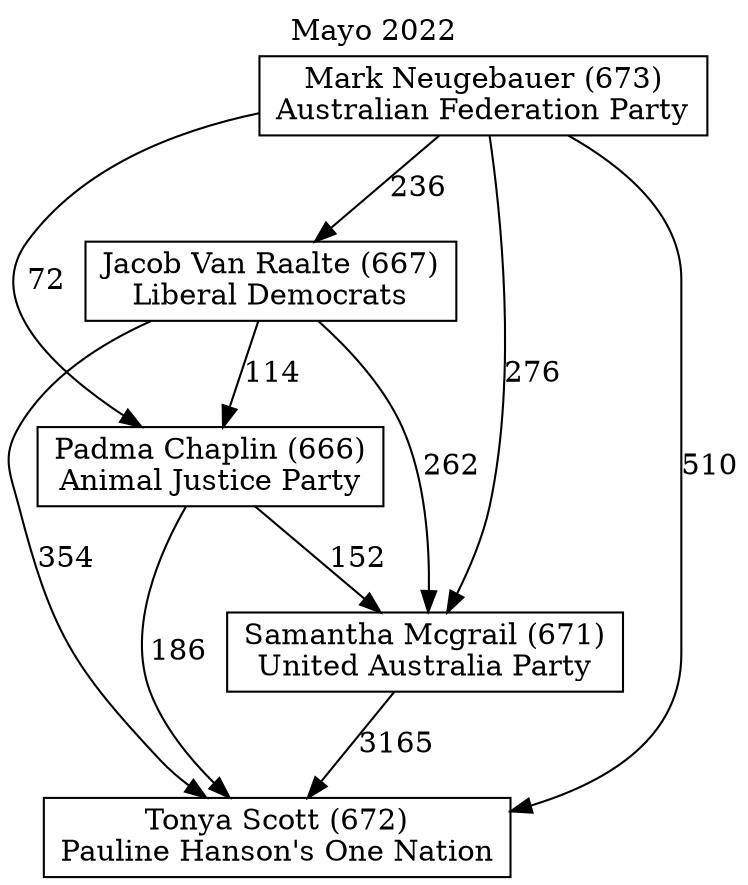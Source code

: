 // House preference flow
digraph "Tonya Scott (672)_Mayo_2022" {
	graph [label="Mayo 2022" labelloc=t mclimit=10]
	node [shape=box]
	"Samantha Mcgrail (671)" [label="Samantha Mcgrail (671)
United Australia Party"]
	"Mark Neugebauer (673)" [label="Mark Neugebauer (673)
Australian Federation Party"]
	"Tonya Scott (672)" [label="Tonya Scott (672)
Pauline Hanson's One Nation"]
	"Jacob Van Raalte (667)" [label="Jacob Van Raalte (667)
Liberal Democrats"]
	"Padma Chaplin (666)" [label="Padma Chaplin (666)
Animal Justice Party"]
	"Mark Neugebauer (673)" -> "Jacob Van Raalte (667)" [label=236]
	"Jacob Van Raalte (667)" -> "Samantha Mcgrail (671)" [label=262]
	"Mark Neugebauer (673)" -> "Samantha Mcgrail (671)" [label=276]
	"Jacob Van Raalte (667)" -> "Tonya Scott (672)" [label=354]
	"Padma Chaplin (666)" -> "Samantha Mcgrail (671)" [label=152]
	"Padma Chaplin (666)" -> "Tonya Scott (672)" [label=186]
	"Mark Neugebauer (673)" -> "Padma Chaplin (666)" [label=72]
	"Jacob Van Raalte (667)" -> "Padma Chaplin (666)" [label=114]
	"Samantha Mcgrail (671)" -> "Tonya Scott (672)" [label=3165]
	"Mark Neugebauer (673)" -> "Tonya Scott (672)" [label=510]
}
